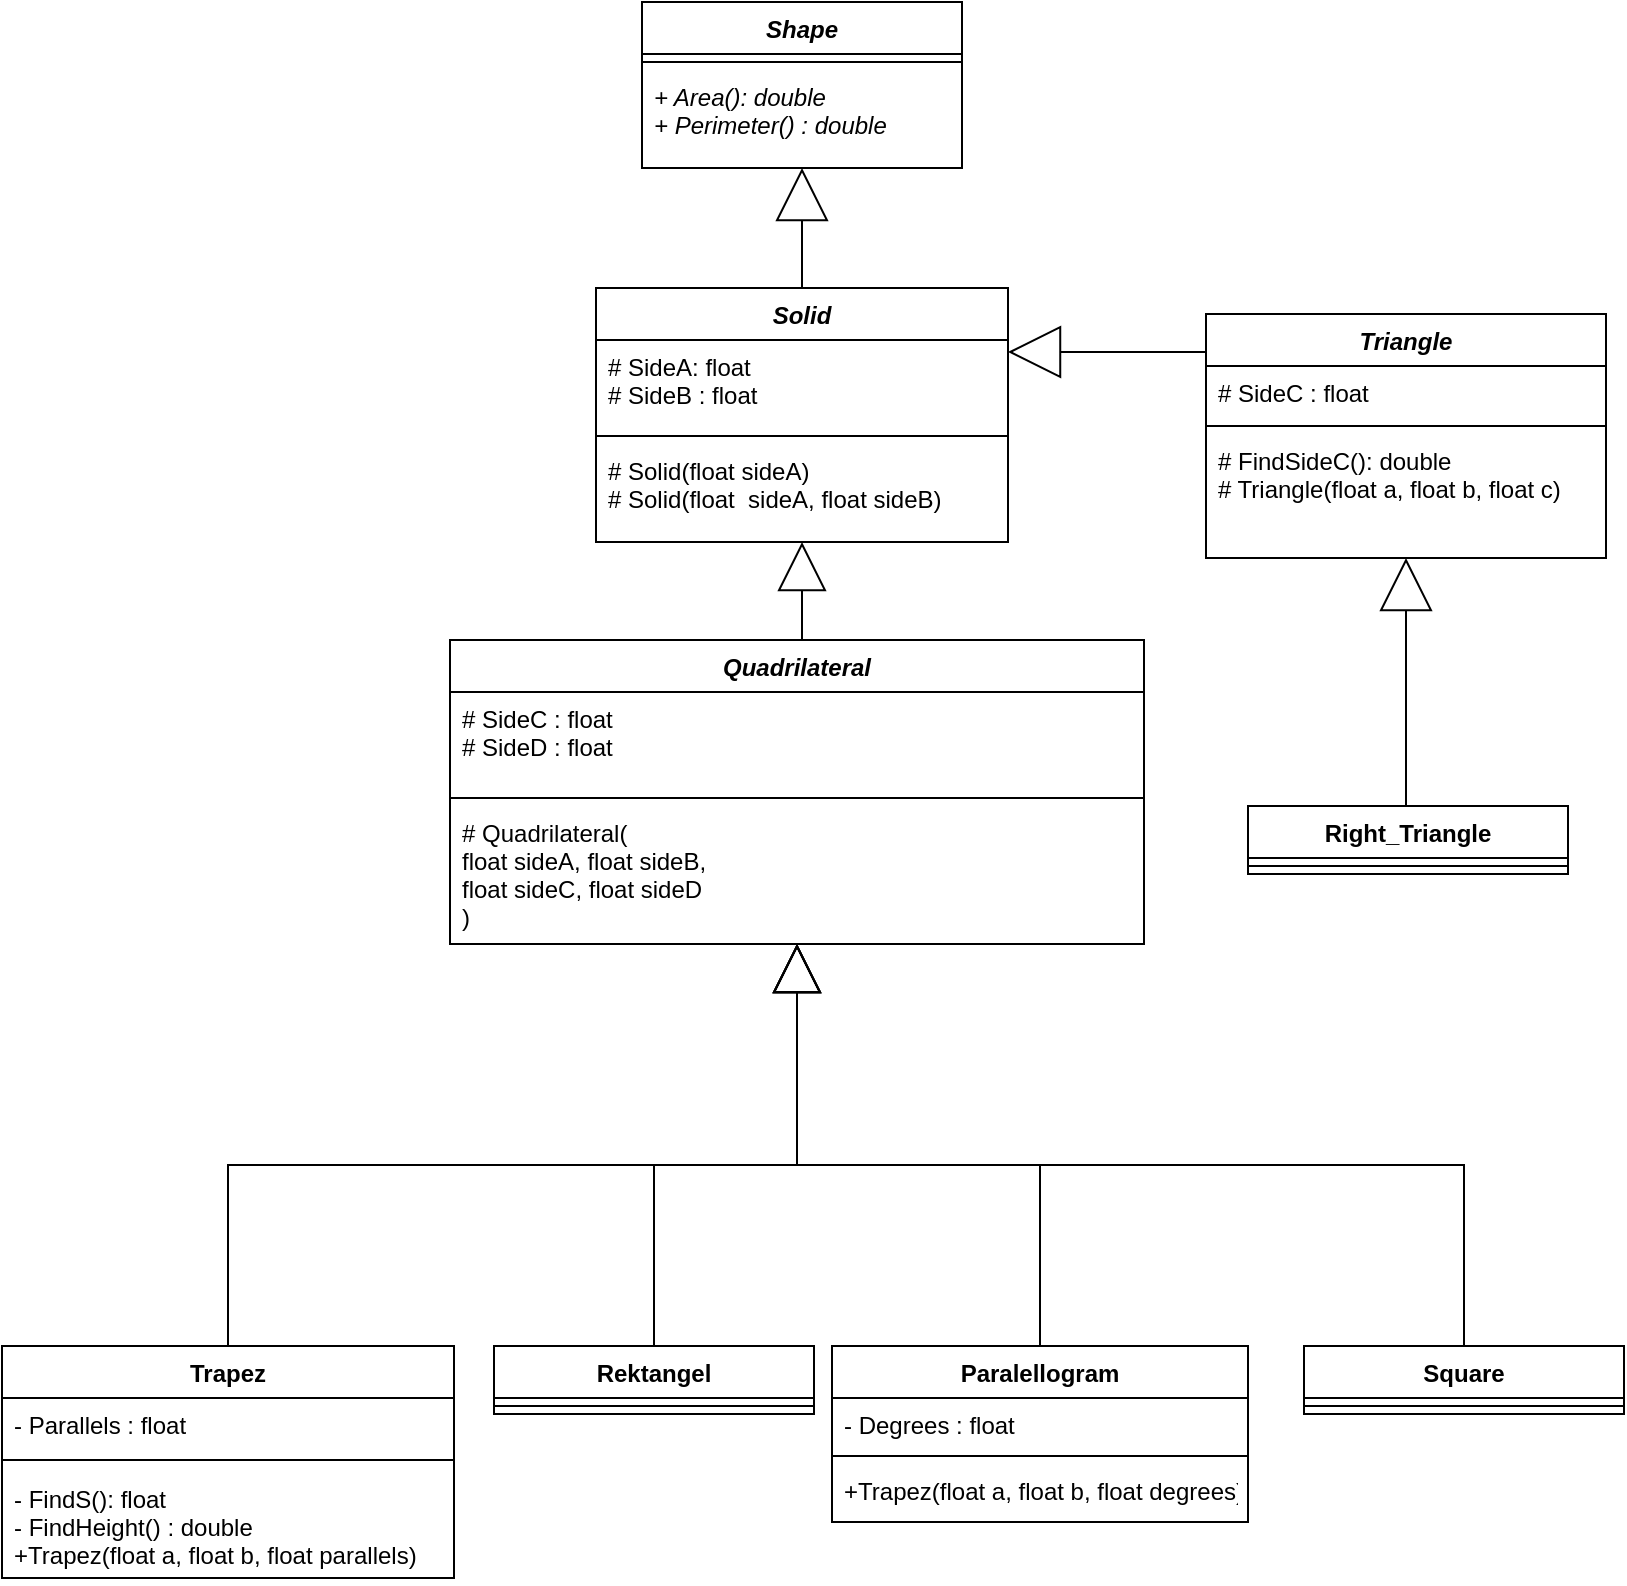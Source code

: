 <mxfile version="13.8.3" type="device"><diagram id="UBk7foWJ-VliZqLamctG" name="Page-1"><mxGraphModel dx="981" dy="548" grid="1" gridSize="10" guides="1" tooltips="1" connect="1" arrows="1" fold="1" page="1" pageScale="1" pageWidth="827" pageHeight="1169" math="0" shadow="0"><root><mxCell id="0"/><mxCell id="1" parent="0"/><mxCell id="ZZ3NDaQ3082WuVu5On65-1" value="Shape" style="swimlane;fontStyle=3;align=center;verticalAlign=top;childLayout=stackLayout;horizontal=1;startSize=26;horizontalStack=0;resizeParent=1;resizeParentMax=0;resizeLast=0;collapsible=1;marginBottom=0;" vertex="1" parent="1"><mxGeometry x="336" width="160" height="83" as="geometry"/></mxCell><mxCell id="ZZ3NDaQ3082WuVu5On65-2" value="" style="line;strokeWidth=1;fillColor=none;align=left;verticalAlign=middle;spacingTop=-1;spacingLeft=3;spacingRight=3;rotatable=0;labelPosition=right;points=[];portConstraint=eastwest;" vertex="1" parent="ZZ3NDaQ3082WuVu5On65-1"><mxGeometry y="26" width="160" height="8" as="geometry"/></mxCell><mxCell id="ZZ3NDaQ3082WuVu5On65-3" value="+ Area(): double&#10;+ Perimeter() : double" style="text;strokeColor=none;fillColor=none;align=left;verticalAlign=top;spacingLeft=4;spacingRight=4;overflow=hidden;rotatable=0;points=[[0,0.5],[1,0.5]];portConstraint=eastwest;fontStyle=2" vertex="1" parent="ZZ3NDaQ3082WuVu5On65-1"><mxGeometry y="34" width="160" height="49" as="geometry"/></mxCell><mxCell id="ZZ3NDaQ3082WuVu5On65-4" value="Solid" style="swimlane;fontStyle=3;align=center;verticalAlign=top;childLayout=stackLayout;horizontal=1;startSize=26;horizontalStack=0;resizeParent=1;resizeParentMax=0;resizeLast=0;collapsible=1;marginBottom=0;" vertex="1" parent="1"><mxGeometry x="313" y="143" width="206" height="127" as="geometry"/></mxCell><mxCell id="ZZ3NDaQ3082WuVu5On65-5" value="# SideA: float&#10;# SideB : float" style="text;strokeColor=none;fillColor=none;align=left;verticalAlign=top;spacingLeft=4;spacingRight=4;overflow=hidden;rotatable=0;points=[[0,0.5],[1,0.5]];portConstraint=eastwest;" vertex="1" parent="ZZ3NDaQ3082WuVu5On65-4"><mxGeometry y="26" width="206" height="44" as="geometry"/></mxCell><mxCell id="ZZ3NDaQ3082WuVu5On65-6" value="" style="line;strokeWidth=1;fillColor=none;align=left;verticalAlign=middle;spacingTop=-1;spacingLeft=3;spacingRight=3;rotatable=0;labelPosition=right;points=[];portConstraint=eastwest;" vertex="1" parent="ZZ3NDaQ3082WuVu5On65-4"><mxGeometry y="70" width="206" height="8" as="geometry"/></mxCell><mxCell id="ZZ3NDaQ3082WuVu5On65-7" value="# Solid(float sideA)&#10;# Solid(float  sideA, float sideB) " style="text;strokeColor=none;fillColor=none;align=left;verticalAlign=top;spacingLeft=4;spacingRight=4;overflow=hidden;rotatable=0;points=[[0,0.5],[1,0.5]];portConstraint=eastwest;" vertex="1" parent="ZZ3NDaQ3082WuVu5On65-4"><mxGeometry y="78" width="206" height="49" as="geometry"/></mxCell><mxCell id="ZZ3NDaQ3082WuVu5On65-8" style="edgeStyle=orthogonalEdgeStyle;rounded=0;orthogonalLoop=1;jettySize=auto;html=1;endArrow=block;endFill=0;startSize=14;endSize=24;" edge="1" parent="1" source="ZZ3NDaQ3082WuVu5On65-9" target="ZZ3NDaQ3082WuVu5On65-4"><mxGeometry relative="1" as="geometry"><Array as="points"><mxPoint x="614" y="175"/><mxPoint x="614" y="175"/></Array></mxGeometry></mxCell><mxCell id="ZZ3NDaQ3082WuVu5On65-9" value="Triangle" style="swimlane;fontStyle=3;align=center;verticalAlign=top;childLayout=stackLayout;horizontal=1;startSize=26;horizontalStack=0;resizeParent=1;resizeParentMax=0;resizeLast=0;collapsible=1;marginBottom=0;" vertex="1" parent="1"><mxGeometry x="618" y="156" width="200" height="122" as="geometry"/></mxCell><mxCell id="ZZ3NDaQ3082WuVu5On65-10" value="# SideC : float" style="text;strokeColor=none;fillColor=none;align=left;verticalAlign=top;spacingLeft=4;spacingRight=4;overflow=hidden;rotatable=0;points=[[0,0.5],[1,0.5]];portConstraint=eastwest;" vertex="1" parent="ZZ3NDaQ3082WuVu5On65-9"><mxGeometry y="26" width="200" height="26" as="geometry"/></mxCell><mxCell id="ZZ3NDaQ3082WuVu5On65-11" value="" style="line;strokeWidth=1;fillColor=none;align=left;verticalAlign=middle;spacingTop=-1;spacingLeft=3;spacingRight=3;rotatable=0;labelPosition=right;points=[];portConstraint=eastwest;" vertex="1" parent="ZZ3NDaQ3082WuVu5On65-9"><mxGeometry y="52" width="200" height="8" as="geometry"/></mxCell><mxCell id="ZZ3NDaQ3082WuVu5On65-12" value="# FindSideC(): double&#10;# Triangle(float a, float b, float c)" style="text;strokeColor=none;fillColor=none;align=left;verticalAlign=top;spacingLeft=4;spacingRight=4;overflow=hidden;rotatable=0;points=[[0,0.5],[1,0.5]];portConstraint=eastwest;" vertex="1" parent="ZZ3NDaQ3082WuVu5On65-9"><mxGeometry y="60" width="200" height="62" as="geometry"/></mxCell><mxCell id="ZZ3NDaQ3082WuVu5On65-13" style="edgeStyle=orthogonalEdgeStyle;rounded=0;orthogonalLoop=1;jettySize=auto;html=1;exitX=0.5;exitY=0;exitDx=0;exitDy=0;startSize=14;endArrow=block;endFill=0;endSize=22;" edge="1" parent="1" source="ZZ3NDaQ3082WuVu5On65-14" target="ZZ3NDaQ3082WuVu5On65-27"><mxGeometry relative="1" as="geometry"/></mxCell><mxCell id="ZZ3NDaQ3082WuVu5On65-14" value="Trapez" style="swimlane;fontStyle=1;align=center;verticalAlign=top;childLayout=stackLayout;horizontal=1;startSize=26;horizontalStack=0;resizeParent=1;resizeParentMax=0;resizeLast=0;collapsible=1;marginBottom=0;" vertex="1" parent="1"><mxGeometry x="16" y="672" width="226" height="116" as="geometry"/></mxCell><mxCell id="ZZ3NDaQ3082WuVu5On65-15" value="- Parallels : float" style="text;strokeColor=none;fillColor=none;align=left;verticalAlign=top;spacingLeft=4;spacingRight=4;overflow=hidden;rotatable=0;points=[[0,0.5],[1,0.5]];portConstraint=eastwest;" vertex="1" parent="ZZ3NDaQ3082WuVu5On65-14"><mxGeometry y="26" width="226" height="25" as="geometry"/></mxCell><mxCell id="ZZ3NDaQ3082WuVu5On65-16" value="" style="line;strokeWidth=1;fillColor=none;align=left;verticalAlign=middle;spacingTop=-1;spacingLeft=3;spacingRight=3;rotatable=0;labelPosition=right;points=[];portConstraint=eastwest;" vertex="1" parent="ZZ3NDaQ3082WuVu5On65-14"><mxGeometry y="51" width="226" height="12" as="geometry"/></mxCell><mxCell id="ZZ3NDaQ3082WuVu5On65-17" value="- FindS(): float&#10;- FindHeight() : double &#10;+Trapez(float a, float b, float parallels)" style="text;strokeColor=none;fillColor=none;align=left;verticalAlign=top;spacingLeft=4;spacingRight=4;overflow=hidden;rotatable=0;points=[[0,0.5],[1,0.5]];portConstraint=eastwest;" vertex="1" parent="ZZ3NDaQ3082WuVu5On65-14"><mxGeometry y="63" width="226" height="53" as="geometry"/></mxCell><mxCell id="ZZ3NDaQ3082WuVu5On65-18" style="edgeStyle=orthogonalEdgeStyle;rounded=0;orthogonalLoop=1;jettySize=auto;html=1;exitX=0.5;exitY=0;exitDx=0;exitDy=0;startSize=14;endArrow=block;endFill=0;endSize=22;" edge="1" parent="1" source="ZZ3NDaQ3082WuVu5On65-19" target="ZZ3NDaQ3082WuVu5On65-27"><mxGeometry relative="1" as="geometry"/></mxCell><mxCell id="ZZ3NDaQ3082WuVu5On65-19" value="Paralellogram" style="swimlane;fontStyle=1;align=center;verticalAlign=top;childLayout=stackLayout;horizontal=1;startSize=26;horizontalStack=0;resizeParent=1;resizeParentMax=0;resizeLast=0;collapsible=1;marginBottom=0;" vertex="1" parent="1"><mxGeometry x="431" y="672" width="208" height="88" as="geometry"/></mxCell><mxCell id="ZZ3NDaQ3082WuVu5On65-20" value="- Degrees : float" style="text;strokeColor=none;fillColor=none;align=left;verticalAlign=top;spacingLeft=4;spacingRight=4;overflow=hidden;rotatable=0;points=[[0,0.5],[1,0.5]];portConstraint=eastwest;" vertex="1" parent="ZZ3NDaQ3082WuVu5On65-19"><mxGeometry y="26" width="208" height="25" as="geometry"/></mxCell><mxCell id="ZZ3NDaQ3082WuVu5On65-21" value="" style="line;strokeWidth=1;fillColor=none;align=left;verticalAlign=middle;spacingTop=-1;spacingLeft=3;spacingRight=3;rotatable=0;labelPosition=right;points=[];portConstraint=eastwest;" vertex="1" parent="ZZ3NDaQ3082WuVu5On65-19"><mxGeometry y="51" width="208" height="8" as="geometry"/></mxCell><mxCell id="ZZ3NDaQ3082WuVu5On65-22" value="+Trapez(float a, float b, float degrees)" style="text;strokeColor=none;fillColor=none;align=left;verticalAlign=top;spacingLeft=4;spacingRight=4;overflow=hidden;rotatable=0;points=[[0,0.5],[1,0.5]];portConstraint=eastwest;" vertex="1" parent="ZZ3NDaQ3082WuVu5On65-19"><mxGeometry y="59" width="208" height="29" as="geometry"/></mxCell><mxCell id="ZZ3NDaQ3082WuVu5On65-23" style="edgeStyle=orthogonalEdgeStyle;rounded=0;orthogonalLoop=1;jettySize=auto;html=1;exitX=0.5;exitY=0;exitDx=0;exitDy=0;startSize=14;endArrow=block;endFill=0;endSize=22;" edge="1" parent="1" source="ZZ3NDaQ3082WuVu5On65-24" target="ZZ3NDaQ3082WuVu5On65-27"><mxGeometry relative="1" as="geometry"/></mxCell><mxCell id="ZZ3NDaQ3082WuVu5On65-24" value="Square" style="swimlane;fontStyle=1;align=center;verticalAlign=top;childLayout=stackLayout;horizontal=1;startSize=26;horizontalStack=0;resizeParent=1;resizeParentMax=0;resizeLast=0;collapsible=1;marginBottom=0;" vertex="1" parent="1"><mxGeometry x="667" y="672" width="160" height="34" as="geometry"/></mxCell><mxCell id="ZZ3NDaQ3082WuVu5On65-25" value="" style="line;strokeWidth=1;fillColor=none;align=left;verticalAlign=middle;spacingTop=-1;spacingLeft=3;spacingRight=3;rotatable=0;labelPosition=right;points=[];portConstraint=eastwest;" vertex="1" parent="ZZ3NDaQ3082WuVu5On65-24"><mxGeometry y="26" width="160" height="8" as="geometry"/></mxCell><mxCell id="ZZ3NDaQ3082WuVu5On65-26" style="edgeStyle=orthogonalEdgeStyle;rounded=0;orthogonalLoop=1;jettySize=auto;html=1;exitX=0.5;exitY=0;exitDx=0;exitDy=0;startSize=14;endArrow=block;endFill=0;endSize=22;" edge="1" parent="1" source="ZZ3NDaQ3082WuVu5On65-27" target="ZZ3NDaQ3082WuVu5On65-4"><mxGeometry relative="1" as="geometry"><Array as="points"><mxPoint x="416" y="319"/></Array></mxGeometry></mxCell><mxCell id="ZZ3NDaQ3082WuVu5On65-27" value="Quadrilateral" style="swimlane;fontStyle=3;align=center;verticalAlign=top;childLayout=stackLayout;horizontal=1;startSize=26;horizontalStack=0;resizeParent=1;resizeParentMax=0;resizeLast=0;collapsible=1;marginBottom=0;" vertex="1" parent="1"><mxGeometry x="240" y="319" width="347" height="152" as="geometry"/></mxCell><mxCell id="ZZ3NDaQ3082WuVu5On65-28" value="# SideC : float&#10;# SideD : float" style="text;strokeColor=none;fillColor=none;align=left;verticalAlign=top;spacingLeft=4;spacingRight=4;overflow=hidden;rotatable=0;points=[[0,0.5],[1,0.5]];portConstraint=eastwest;" vertex="1" parent="ZZ3NDaQ3082WuVu5On65-27"><mxGeometry y="26" width="347" height="49" as="geometry"/></mxCell><mxCell id="ZZ3NDaQ3082WuVu5On65-29" value="" style="line;strokeWidth=1;fillColor=none;align=left;verticalAlign=middle;spacingTop=-1;spacingLeft=3;spacingRight=3;rotatable=0;labelPosition=right;points=[];portConstraint=eastwest;" vertex="1" parent="ZZ3NDaQ3082WuVu5On65-27"><mxGeometry y="75" width="347" height="8" as="geometry"/></mxCell><mxCell id="ZZ3NDaQ3082WuVu5On65-30" value="# Quadrilateral(&#10;float sideA, float sideB, &#10;float sideC, float sideD&#10;)" style="text;strokeColor=none;fillColor=none;align=left;verticalAlign=top;spacingLeft=4;spacingRight=4;overflow=hidden;rotatable=0;points=[[0,0.5],[1,0.5]];portConstraint=eastwest;" vertex="1" parent="ZZ3NDaQ3082WuVu5On65-27"><mxGeometry y="83" width="347" height="69" as="geometry"/></mxCell><mxCell id="ZZ3NDaQ3082WuVu5On65-31" style="edgeStyle=orthogonalEdgeStyle;rounded=0;orthogonalLoop=1;jettySize=auto;html=1;exitX=0.5;exitY=0;exitDx=0;exitDy=0;startSize=14;endArrow=block;endFill=0;endSize=22;" edge="1" parent="1" source="ZZ3NDaQ3082WuVu5On65-32" target="ZZ3NDaQ3082WuVu5On65-27"><mxGeometry relative="1" as="geometry"/></mxCell><mxCell id="ZZ3NDaQ3082WuVu5On65-32" value="Rektangel" style="swimlane;fontStyle=1;align=center;verticalAlign=top;childLayout=stackLayout;horizontal=1;startSize=26;horizontalStack=0;resizeParent=1;resizeParentMax=0;resizeLast=0;collapsible=1;marginBottom=0;" vertex="1" parent="1"><mxGeometry x="262" y="672" width="160" height="34" as="geometry"/></mxCell><mxCell id="ZZ3NDaQ3082WuVu5On65-33" value="" style="line;strokeWidth=1;fillColor=none;align=left;verticalAlign=middle;spacingTop=-1;spacingLeft=3;spacingRight=3;rotatable=0;labelPosition=right;points=[];portConstraint=eastwest;" vertex="1" parent="ZZ3NDaQ3082WuVu5On65-32"><mxGeometry y="26" width="160" height="8" as="geometry"/></mxCell><mxCell id="ZZ3NDaQ3082WuVu5On65-34" style="edgeStyle=orthogonalEdgeStyle;rounded=0;orthogonalLoop=1;jettySize=auto;html=1;endArrow=block;endFill=0;startSize=14;endSize=24;" edge="1" parent="1" source="ZZ3NDaQ3082WuVu5On65-4" target="ZZ3NDaQ3082WuVu5On65-1"><mxGeometry relative="1" as="geometry"><mxPoint x="726" y="310" as="sourcePoint"/><mxPoint x="529" y="185" as="targetPoint"/><Array as="points"/></mxGeometry></mxCell><mxCell id="ZZ3NDaQ3082WuVu5On65-35" style="edgeStyle=orthogonalEdgeStyle;rounded=0;orthogonalLoop=1;jettySize=auto;html=1;exitX=0.5;exitY=0;exitDx=0;exitDy=0;startSize=14;endArrow=block;endFill=0;endSize=24;" edge="1" parent="1" source="ZZ3NDaQ3082WuVu5On65-36" target="ZZ3NDaQ3082WuVu5On65-9"><mxGeometry relative="1" as="geometry"><Array as="points"><mxPoint x="718" y="402"/></Array></mxGeometry></mxCell><mxCell id="ZZ3NDaQ3082WuVu5On65-36" value="Right_Triangle" style="swimlane;fontStyle=1;align=center;verticalAlign=top;childLayout=stackLayout;horizontal=1;startSize=26;horizontalStack=0;resizeParent=1;resizeParentMax=0;resizeLast=0;collapsible=1;marginBottom=0;" vertex="1" parent="1"><mxGeometry x="639" y="402" width="160" height="34" as="geometry"/></mxCell><mxCell id="ZZ3NDaQ3082WuVu5On65-37" value="" style="line;strokeWidth=1;fillColor=none;align=left;verticalAlign=middle;spacingTop=-1;spacingLeft=3;spacingRight=3;rotatable=0;labelPosition=right;points=[];portConstraint=eastwest;" vertex="1" parent="ZZ3NDaQ3082WuVu5On65-36"><mxGeometry y="26" width="160" height="8" as="geometry"/></mxCell></root></mxGraphModel></diagram></mxfile>